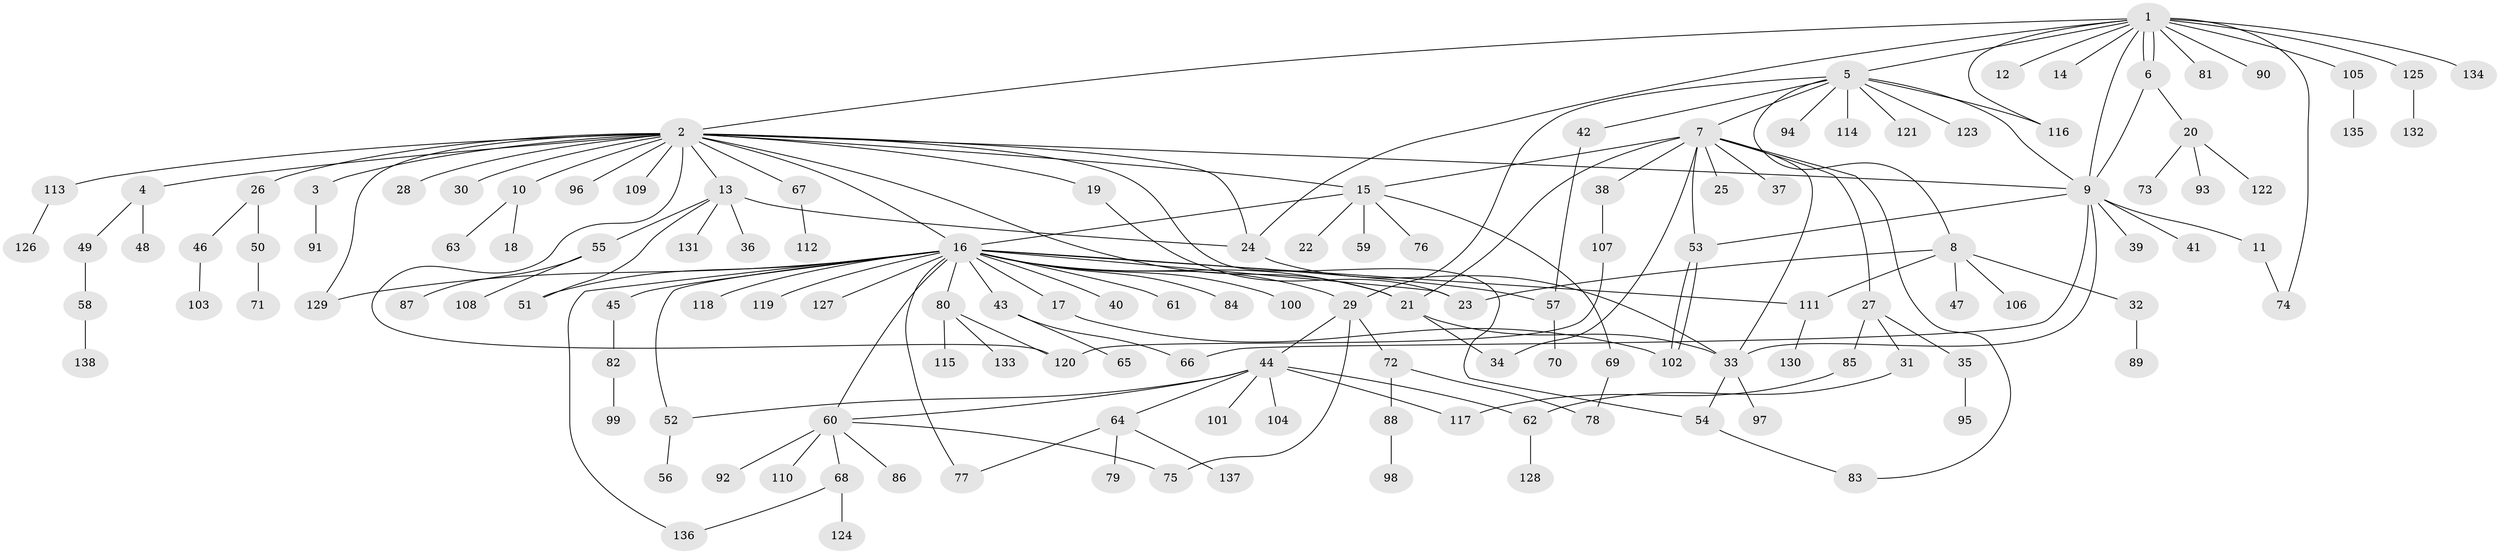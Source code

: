 // Generated by graph-tools (version 1.1) at 2025/49/03/09/25 03:49:59]
// undirected, 138 vertices, 176 edges
graph export_dot {
graph [start="1"]
  node [color=gray90,style=filled];
  1;
  2;
  3;
  4;
  5;
  6;
  7;
  8;
  9;
  10;
  11;
  12;
  13;
  14;
  15;
  16;
  17;
  18;
  19;
  20;
  21;
  22;
  23;
  24;
  25;
  26;
  27;
  28;
  29;
  30;
  31;
  32;
  33;
  34;
  35;
  36;
  37;
  38;
  39;
  40;
  41;
  42;
  43;
  44;
  45;
  46;
  47;
  48;
  49;
  50;
  51;
  52;
  53;
  54;
  55;
  56;
  57;
  58;
  59;
  60;
  61;
  62;
  63;
  64;
  65;
  66;
  67;
  68;
  69;
  70;
  71;
  72;
  73;
  74;
  75;
  76;
  77;
  78;
  79;
  80;
  81;
  82;
  83;
  84;
  85;
  86;
  87;
  88;
  89;
  90;
  91;
  92;
  93;
  94;
  95;
  96;
  97;
  98;
  99;
  100;
  101;
  102;
  103;
  104;
  105;
  106;
  107;
  108;
  109;
  110;
  111;
  112;
  113;
  114;
  115;
  116;
  117;
  118;
  119;
  120;
  121;
  122;
  123;
  124;
  125;
  126;
  127;
  128;
  129;
  130;
  131;
  132;
  133;
  134;
  135;
  136;
  137;
  138;
  1 -- 2;
  1 -- 5;
  1 -- 6;
  1 -- 6;
  1 -- 9;
  1 -- 12;
  1 -- 14;
  1 -- 24;
  1 -- 74;
  1 -- 81;
  1 -- 90;
  1 -- 105;
  1 -- 116;
  1 -- 125;
  1 -- 134;
  2 -- 3;
  2 -- 4;
  2 -- 9;
  2 -- 10;
  2 -- 13;
  2 -- 15;
  2 -- 16;
  2 -- 19;
  2 -- 21;
  2 -- 24;
  2 -- 26;
  2 -- 28;
  2 -- 30;
  2 -- 54;
  2 -- 67;
  2 -- 96;
  2 -- 109;
  2 -- 113;
  2 -- 120;
  2 -- 129;
  3 -- 91;
  4 -- 48;
  4 -- 49;
  5 -- 7;
  5 -- 8;
  5 -- 9;
  5 -- 29;
  5 -- 42;
  5 -- 94;
  5 -- 114;
  5 -- 116;
  5 -- 121;
  5 -- 123;
  6 -- 9;
  6 -- 20;
  7 -- 15;
  7 -- 21;
  7 -- 25;
  7 -- 27;
  7 -- 33;
  7 -- 34;
  7 -- 37;
  7 -- 38;
  7 -- 53;
  7 -- 83;
  8 -- 23;
  8 -- 32;
  8 -- 47;
  8 -- 106;
  8 -- 111;
  9 -- 11;
  9 -- 33;
  9 -- 39;
  9 -- 41;
  9 -- 53;
  9 -- 66;
  10 -- 18;
  10 -- 63;
  11 -- 74;
  13 -- 24;
  13 -- 36;
  13 -- 51;
  13 -- 55;
  13 -- 131;
  15 -- 16;
  15 -- 22;
  15 -- 59;
  15 -- 69;
  15 -- 76;
  16 -- 17;
  16 -- 21;
  16 -- 23;
  16 -- 29;
  16 -- 40;
  16 -- 43;
  16 -- 45;
  16 -- 51;
  16 -- 52;
  16 -- 57;
  16 -- 60;
  16 -- 61;
  16 -- 77;
  16 -- 80;
  16 -- 84;
  16 -- 100;
  16 -- 111;
  16 -- 118;
  16 -- 119;
  16 -- 127;
  16 -- 129;
  16 -- 136;
  17 -- 102;
  19 -- 23;
  20 -- 73;
  20 -- 93;
  20 -- 122;
  21 -- 33;
  21 -- 34;
  24 -- 33;
  26 -- 46;
  26 -- 50;
  27 -- 31;
  27 -- 35;
  27 -- 85;
  29 -- 44;
  29 -- 72;
  29 -- 75;
  31 -- 62;
  32 -- 89;
  33 -- 54;
  33 -- 97;
  35 -- 95;
  38 -- 107;
  42 -- 57;
  43 -- 65;
  43 -- 66;
  44 -- 52;
  44 -- 60;
  44 -- 62;
  44 -- 64;
  44 -- 101;
  44 -- 104;
  44 -- 117;
  45 -- 82;
  46 -- 103;
  49 -- 58;
  50 -- 71;
  52 -- 56;
  53 -- 102;
  53 -- 102;
  54 -- 83;
  55 -- 87;
  55 -- 108;
  57 -- 70;
  58 -- 138;
  60 -- 68;
  60 -- 75;
  60 -- 86;
  60 -- 92;
  60 -- 110;
  62 -- 128;
  64 -- 77;
  64 -- 79;
  64 -- 137;
  67 -- 112;
  68 -- 124;
  68 -- 136;
  69 -- 78;
  72 -- 78;
  72 -- 88;
  80 -- 115;
  80 -- 120;
  80 -- 133;
  82 -- 99;
  85 -- 117;
  88 -- 98;
  105 -- 135;
  107 -- 120;
  111 -- 130;
  113 -- 126;
  125 -- 132;
}
